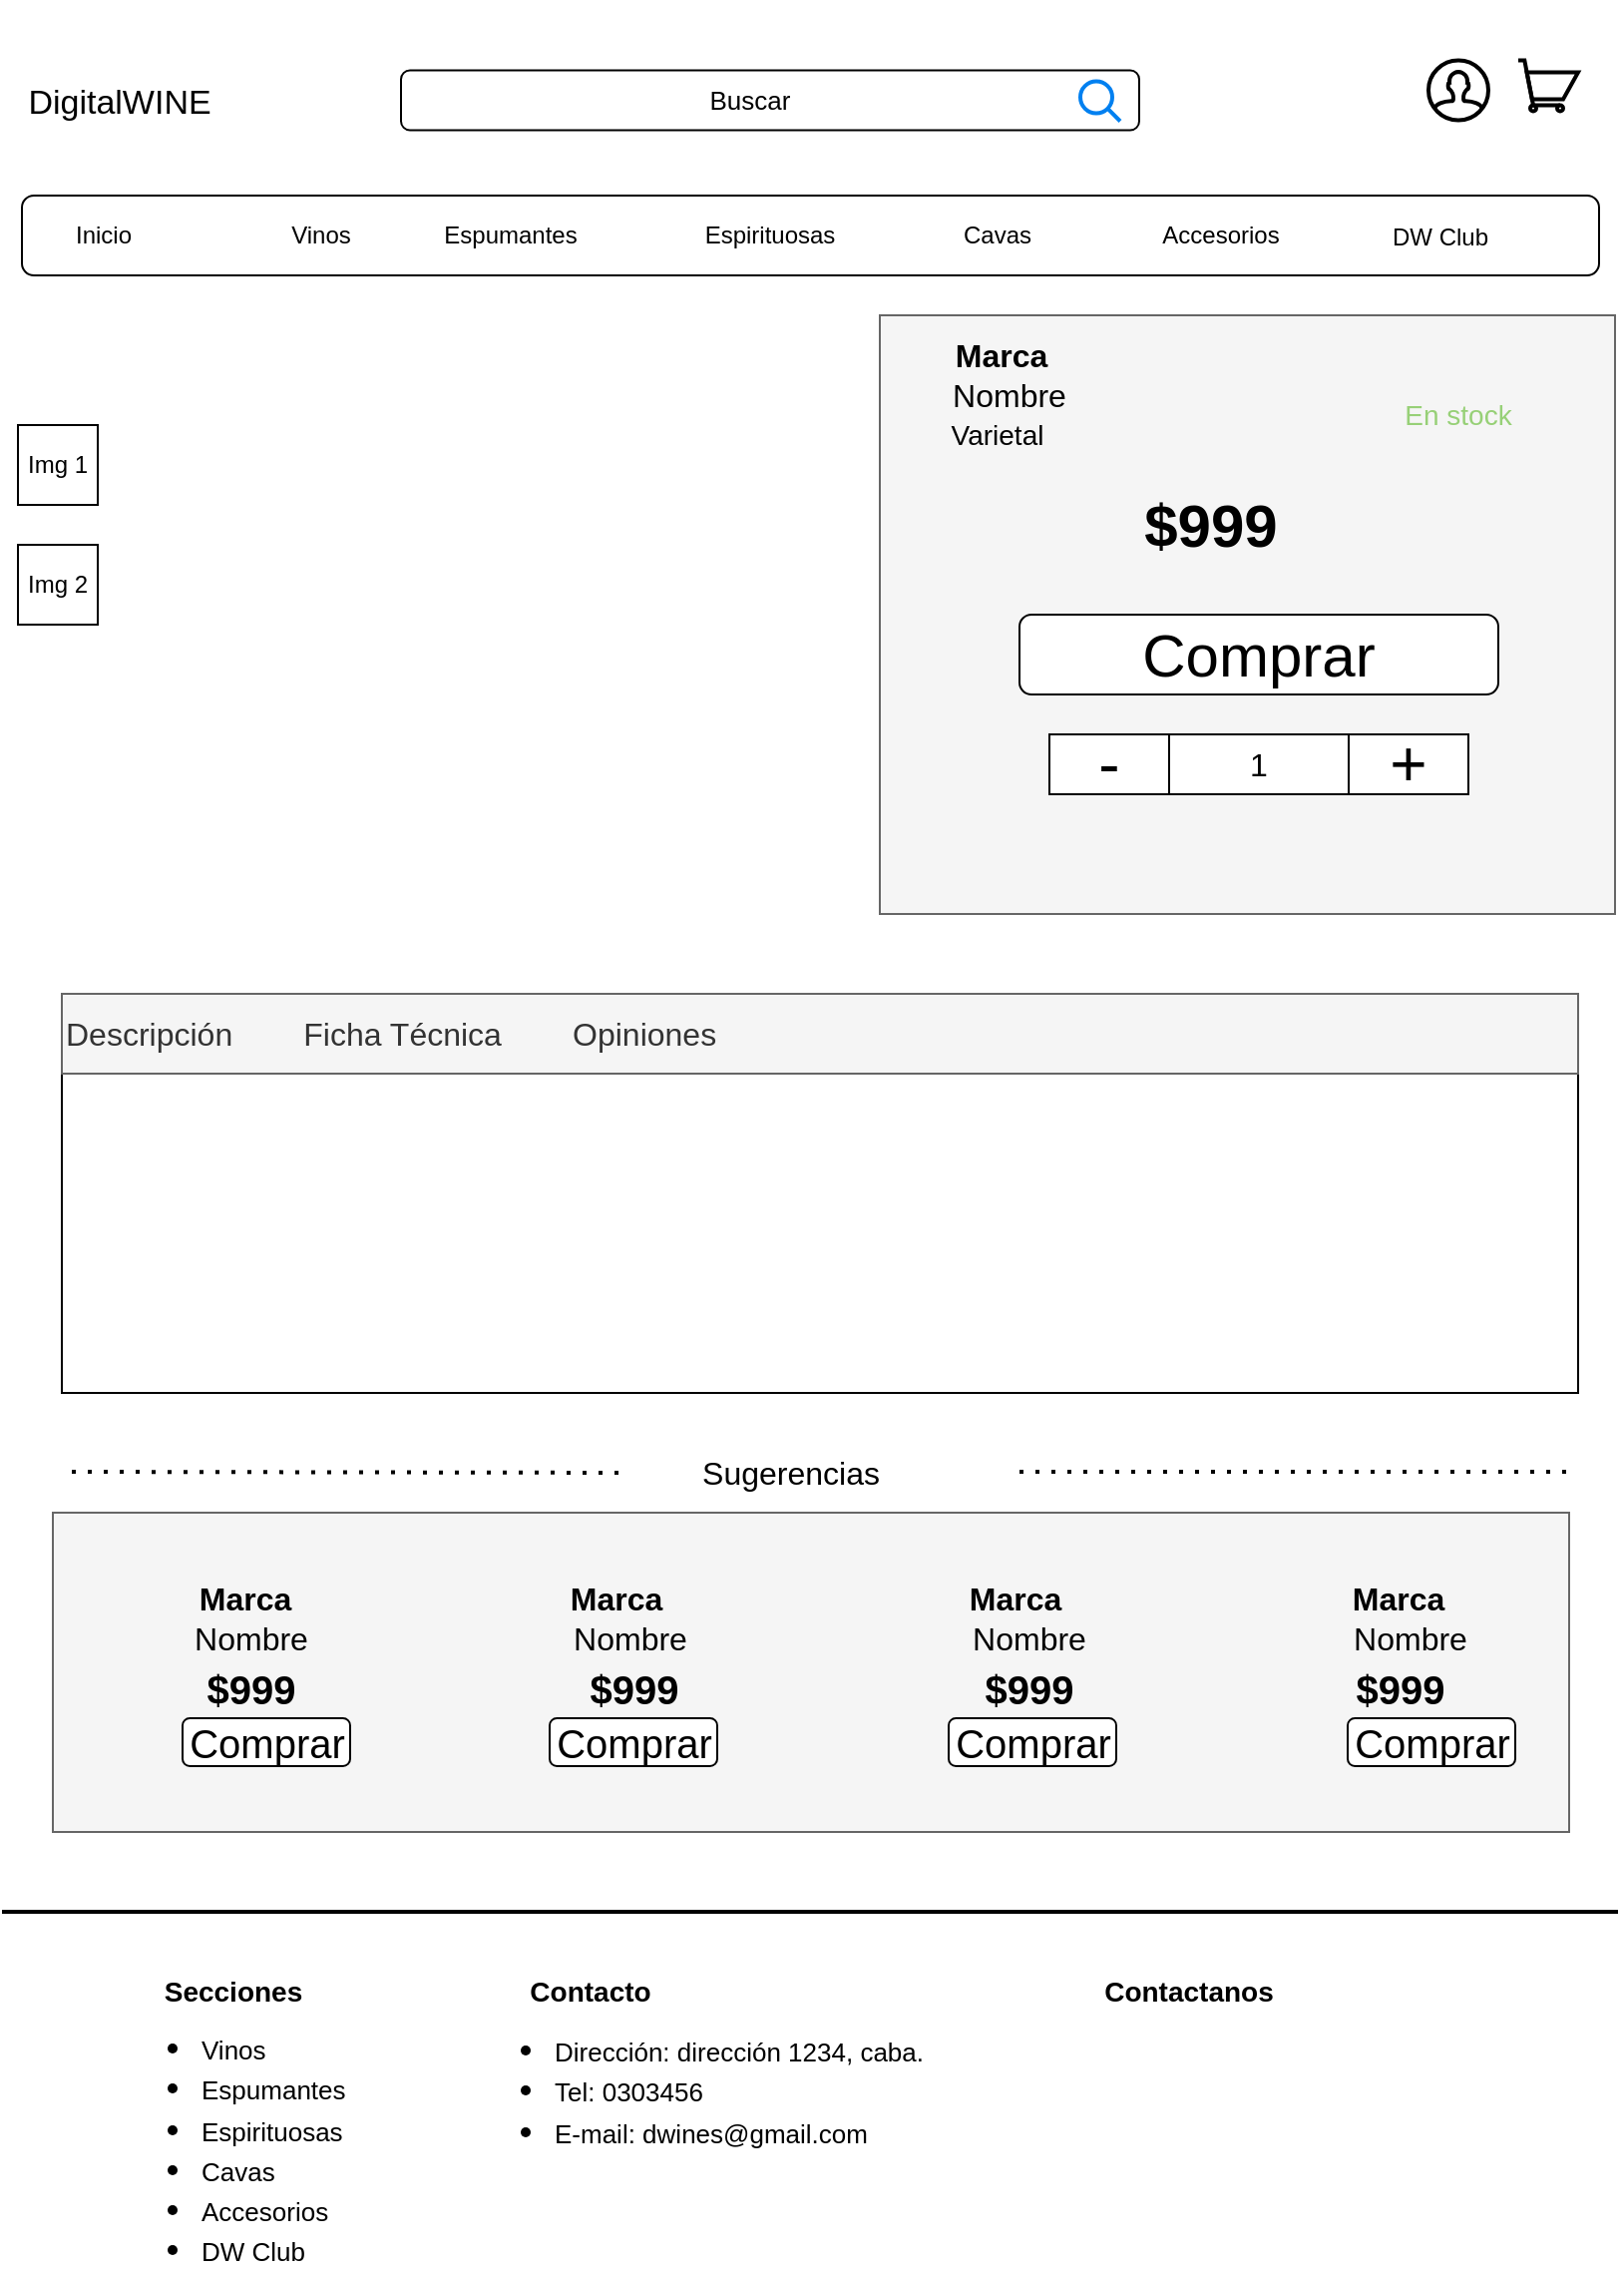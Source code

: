 <mxfile version="13.7.7" type="device"><diagram id="uT0rayZfWT6RRhePIgQt" name="Page-1"><mxGraphModel dx="2480" dy="1394" grid="1" gridSize="10" guides="1" tooltips="1" connect="1" arrows="1" fold="1" page="1" pageScale="1" pageWidth="827" pageHeight="1169" math="0" shadow="0"><root><mxCell id="0"/><mxCell id="1" parent="0"/><mxCell id="x3MomiuLYN-oIfyLVxwx-16" value="" style="html=1;verticalLabelPosition=bottom;align=center;verticalAlign=top;strokeWidth=2;shadow=0;dashed=0;shape=mxgraph.ios7.icons.user;" parent="1" vertex="1"><mxGeometry x="725" y="52.25" width="30" height="30" as="geometry"/></mxCell><mxCell id="x3MomiuLYN-oIfyLVxwx-20" value="" style="html=1;verticalLabelPosition=bottom;align=center;verticalAlign=top;strokeWidth=2;shadow=0;dashed=0;shape=mxgraph.ios7.icons.shopping_cart;" parent="1" vertex="1"><mxGeometry x="770" y="52.25" width="30" height="25.5" as="geometry"/></mxCell><mxCell id="x3MomiuLYN-oIfyLVxwx-24" value="" style="shape=image;html=1;verticalAlign=top;verticalLabelPosition=bottom;imageAspect=0;aspect=fixed;image=https://cdn2.iconfinder.com/data/icons/flat-ui-4/100/Bottle-128.png" parent="1" vertex="1"><mxGeometry x="98.5" y="210" width="270" height="270" as="geometry"/></mxCell><mxCell id="x3MomiuLYN-oIfyLVxwx-25" value="" style="rounded=0;whiteSpace=wrap;html=1;" parent="1" vertex="1"><mxGeometry x="18" y="235" width="40" height="40" as="geometry"/></mxCell><mxCell id="x3MomiuLYN-oIfyLVxwx-26" value="Img 1" style="text;html=1;strokeColor=none;fillColor=none;align=center;verticalAlign=middle;whiteSpace=wrap;rounded=0;" parent="1" vertex="1"><mxGeometry x="18" y="245" width="40" height="20" as="geometry"/></mxCell><mxCell id="x3MomiuLYN-oIfyLVxwx-30" value="" style="rounded=0;whiteSpace=wrap;html=1;" parent="1" vertex="1"><mxGeometry x="18" y="295" width="40" height="40" as="geometry"/></mxCell><mxCell id="x3MomiuLYN-oIfyLVxwx-32" value="Img 2" style="text;html=1;strokeColor=none;fillColor=none;align=center;verticalAlign=middle;whiteSpace=wrap;rounded=0;" parent="1" vertex="1"><mxGeometry x="18" y="305" width="40" height="20" as="geometry"/></mxCell><mxCell id="x3MomiuLYN-oIfyLVxwx-47" value="" style="rounded=0;whiteSpace=wrap;html=1;fillColor=#f5f5f5;strokeColor=#666666;fontColor=#333333;" parent="1" vertex="1"><mxGeometry x="450" y="180" width="368.5" height="300" as="geometry"/></mxCell><mxCell id="x3MomiuLYN-oIfyLVxwx-54" value="Marca" style="text;html=1;strokeColor=none;fillColor=none;align=center;verticalAlign=middle;whiteSpace=wrap;rounded=0;labelBackgroundColor=none;fontStyle=1;fontSize=16;" parent="1" vertex="1"><mxGeometry x="460.5" y="180" width="100" height="40" as="geometry"/></mxCell><mxCell id="x3MomiuLYN-oIfyLVxwx-55" value="Nombre" style="text;html=1;strokeColor=none;fillColor=none;align=center;verticalAlign=middle;whiteSpace=wrap;rounded=0;labelBackgroundColor=none;fontSize=16;" parent="1" vertex="1"><mxGeometry x="470" y="210" width="90" height="20" as="geometry"/></mxCell><mxCell id="x3MomiuLYN-oIfyLVxwx-60" value="" style="rounded=1;whiteSpace=wrap;html=1;labelBackgroundColor=none;fontSize=16;" parent="1" vertex="1"><mxGeometry x="20" y="120" width="790.5" height="40" as="geometry"/></mxCell><mxCell id="x3MomiuLYN-oIfyLVxwx-61" value="Inicio" style="text;html=1;strokeColor=none;fillColor=none;align=center;verticalAlign=middle;whiteSpace=wrap;rounded=0;labelBackgroundColor=none;fontSize=12;" parent="1" vertex="1"><mxGeometry x="40.5" y="130" width="40" height="20" as="geometry"/></mxCell><mxCell id="x3MomiuLYN-oIfyLVxwx-63" value="Vinos" style="text;html=1;strokeColor=none;fillColor=none;align=center;verticalAlign=middle;whiteSpace=wrap;rounded=0;labelBackgroundColor=none;fontSize=12;" parent="1" vertex="1"><mxGeometry x="150" y="132.5" width="40" height="15" as="geometry"/></mxCell><mxCell id="x3MomiuLYN-oIfyLVxwx-64" value="Espumantes" style="text;html=1;strokeColor=none;fillColor=none;align=center;verticalAlign=middle;whiteSpace=wrap;rounded=0;labelBackgroundColor=none;fontSize=12;" parent="1" vertex="1"><mxGeometry x="244.5" y="130" width="40" height="20" as="geometry"/></mxCell><mxCell id="x3MomiuLYN-oIfyLVxwx-65" value="Espirituosas" style="text;html=1;strokeColor=none;fillColor=none;align=center;verticalAlign=middle;whiteSpace=wrap;rounded=0;labelBackgroundColor=none;fontSize=12;" parent="1" vertex="1"><mxGeometry x="375" y="130" width="40" height="20" as="geometry"/></mxCell><mxCell id="x3MomiuLYN-oIfyLVxwx-66" value="Cavas" style="text;html=1;strokeColor=none;fillColor=none;align=center;verticalAlign=middle;whiteSpace=wrap;rounded=0;labelBackgroundColor=none;fontSize=12;" parent="1" vertex="1"><mxGeometry x="473.5" y="130" width="70" height="20" as="geometry"/></mxCell><mxCell id="x3MomiuLYN-oIfyLVxwx-69" value="Accesorios" style="text;html=1;strokeColor=none;fillColor=none;align=center;verticalAlign=middle;whiteSpace=wrap;rounded=0;labelBackgroundColor=none;fontSize=12;" parent="1" vertex="1"><mxGeometry x="600.5" y="130" width="40" height="20" as="geometry"/></mxCell><mxCell id="x3MomiuLYN-oIfyLVxwx-76" value="Varietal" style="text;html=1;strokeColor=none;fillColor=none;align=center;verticalAlign=middle;whiteSpace=wrap;rounded=0;labelBackgroundColor=none;fontSize=14;" parent="1" vertex="1"><mxGeometry x="488.5" y="230" width="40" height="20" as="geometry"/></mxCell><mxCell id="x3MomiuLYN-oIfyLVxwx-77" value="$999" style="text;html=1;strokeColor=none;fillColor=none;align=center;verticalAlign=middle;whiteSpace=wrap;rounded=0;labelBackgroundColor=none;fontSize=30;labelPosition=center;verticalLabelPosition=middle;textDirection=ltr;fontStyle=1" parent="1" vertex="1"><mxGeometry x="520.5" y="260" width="190" height="50" as="geometry"/></mxCell><mxCell id="x3MomiuLYN-oIfyLVxwx-82" value="&lt;font color=&quot;#97d077&quot;&gt;En stock&lt;/font&gt;" style="text;html=1;strokeColor=none;fillColor=none;align=center;verticalAlign=middle;whiteSpace=wrap;rounded=0;labelBackgroundColor=none;fontSize=14;" parent="1" vertex="1"><mxGeometry x="700" y="215" width="80" height="30" as="geometry"/></mxCell><mxCell id="x3MomiuLYN-oIfyLVxwx-85" value="Comprar" style="rounded=1;whiteSpace=wrap;html=1;labelBackgroundColor=none;fontSize=30;" parent="1" vertex="1"><mxGeometry x="520" y="330" width="240" height="40" as="geometry"/></mxCell><mxCell id="x3MomiuLYN-oIfyLVxwx-88" value="" style="rounded=0;whiteSpace=wrap;html=1;sketch=0;" parent="1" vertex="1"><mxGeometry x="40" y="520" width="760" height="200" as="geometry"/></mxCell><mxCell id="x3MomiuLYN-oIfyLVxwx-91" value="Descripción&amp;nbsp; &amp;nbsp; &amp;nbsp; &amp;nbsp; Ficha Técnica&amp;nbsp; &amp;nbsp; &amp;nbsp; &amp;nbsp; Opiniones" style="rounded=0;whiteSpace=wrap;html=1;sketch=0;fontSize=16;fontColor=#333333;fillColor=#f5f5f5;strokeColor=#666666;align=left;" parent="1" vertex="1"><mxGeometry x="40" y="520" width="760" height="40" as="geometry"/></mxCell><mxCell id="x3MomiuLYN-oIfyLVxwx-93" value="&lt;font color=&quot;#000000&quot;&gt;1&lt;/font&gt;" style="rounded=0;whiteSpace=wrap;html=1;sketch=0;fontSize=16;fontColor=#E1D5E7;" parent="1" vertex="1"><mxGeometry x="595" y="390" width="90" height="30" as="geometry"/></mxCell><mxCell id="x3MomiuLYN-oIfyLVxwx-94" value="-" style="rounded=0;whiteSpace=wrap;html=1;sketch=0;fontSize=32;" parent="1" vertex="1"><mxGeometry x="535" y="390" width="60" height="30" as="geometry"/></mxCell><mxCell id="x3MomiuLYN-oIfyLVxwx-95" value="+" style="rounded=0;whiteSpace=wrap;html=1;sketch=0;fontSize=32;fontColor=#000000;" parent="1" vertex="1"><mxGeometry x="685" y="390" width="60" height="30" as="geometry"/></mxCell><mxCell id="x3MomiuLYN-oIfyLVxwx-100" value="" style="endArrow=none;dashed=1;html=1;dashPattern=1 3;strokeWidth=2;fontSize=32;fontColor=#000000;" parent="1" edge="1"><mxGeometry width="50" height="50" relative="1" as="geometry"><mxPoint x="45" y="759.5" as="sourcePoint"/><mxPoint x="325" y="760" as="targetPoint"/></mxGeometry></mxCell><mxCell id="x3MomiuLYN-oIfyLVxwx-105" value="" style="endArrow=none;dashed=1;html=1;dashPattern=1 3;strokeWidth=2;fontSize=32;fontColor=#000000;" parent="1" edge="1"><mxGeometry width="50" height="50" relative="1" as="geometry"><mxPoint x="520" y="759.5" as="sourcePoint"/><mxPoint x="800" y="759.5" as="targetPoint"/></mxGeometry></mxCell><mxCell id="x3MomiuLYN-oIfyLVxwx-107" value="Sugerencias" style="text;html=1;align=center;verticalAlign=middle;resizable=0;points=[];autosize=1;fontSize=16;fontColor=#000000;" parent="1" vertex="1"><mxGeometry x="355" y="750" width="100" height="20" as="geometry"/></mxCell><mxCell id="x3MomiuLYN-oIfyLVxwx-108" value="" style="rounded=0;whiteSpace=wrap;html=1;sketch=0;fontSize=16;fontColor=#333333;fillColor=#f5f5f5;strokeColor=#666666;" parent="1" vertex="1"><mxGeometry x="35.5" y="780" width="760" height="160" as="geometry"/></mxCell><mxCell id="x3MomiuLYN-oIfyLVxwx-117" value="" style="shape=image;html=1;verticalAlign=top;verticalLabelPosition=bottom;labelBackgroundColor=#ffffff;imageAspect=0;aspect=fixed;image=https://cdn2.iconfinder.com/data/icons/flat-ui-4/100/Bottle-128.png;rounded=0;sketch=0;fontSize=16;fontColor=#000000;" parent="1" vertex="1"><mxGeometry x="24.5" y="813" width="94" height="94" as="geometry"/></mxCell><mxCell id="x3MomiuLYN-oIfyLVxwx-122" value="" style="shape=image;html=1;verticalAlign=top;verticalLabelPosition=bottom;labelBackgroundColor=#ffffff;imageAspect=0;aspect=fixed;image=https://cdn2.iconfinder.com/data/icons/flat-ui-4/100/Bottle-128.png;rounded=0;sketch=0;fontSize=16;fontColor=#000000;" parent="1" vertex="1"><mxGeometry x="204.5" y="813" width="94" height="94" as="geometry"/></mxCell><mxCell id="x3MomiuLYN-oIfyLVxwx-123" value="" style="shape=image;html=1;verticalAlign=top;verticalLabelPosition=bottom;labelBackgroundColor=#ffffff;imageAspect=0;aspect=fixed;image=https://cdn2.iconfinder.com/data/icons/flat-ui-4/100/Bottle-128.png;rounded=0;sketch=0;fontSize=16;fontColor=#000000;" parent="1" vertex="1"><mxGeometry x="405.5" y="813" width="94" height="94" as="geometry"/></mxCell><mxCell id="x3MomiuLYN-oIfyLVxwx-124" value="" style="shape=image;html=1;verticalAlign=top;verticalLabelPosition=bottom;labelBackgroundColor=#ffffff;imageAspect=0;aspect=fixed;image=https://cdn2.iconfinder.com/data/icons/flat-ui-4/100/Bottle-128.png;rounded=0;sketch=0;fontSize=16;fontColor=#000000;" parent="1" vertex="1"><mxGeometry x="600.5" y="813" width="94" height="94" as="geometry"/></mxCell><mxCell id="x3MomiuLYN-oIfyLVxwx-127" value="" style="shape=image;html=1;verticalAlign=top;verticalLabelPosition=bottom;labelBackgroundColor=#ffffff;imageAspect=0;aspect=fixed;image=https://cdn4.iconfinder.com/data/icons/36-slim-icons/87/star.png;rounded=0;sketch=0;fontSize=16;fontColor=#000000;" parent="1" vertex="1"><mxGeometry x="720" y="185" width="30" height="30" as="geometry"/></mxCell><mxCell id="x3MomiuLYN-oIfyLVxwx-128" value="" style="shape=image;html=1;verticalAlign=top;verticalLabelPosition=bottom;labelBackgroundColor=#ffffff;imageAspect=0;aspect=fixed;image=https://cdn4.iconfinder.com/data/icons/36-slim-icons/87/star.png;rounded=0;sketch=0;fontSize=16;fontColor=#000000;" parent="1" vertex="1"><mxGeometry x="745" y="185" width="30" height="30" as="geometry"/></mxCell><mxCell id="x3MomiuLYN-oIfyLVxwx-129" value="" style="shape=image;html=1;verticalAlign=top;verticalLabelPosition=bottom;labelBackgroundColor=#ffffff;imageAspect=0;aspect=fixed;image=https://cdn4.iconfinder.com/data/icons/36-slim-icons/87/star.png;rounded=0;sketch=0;fontSize=16;fontColor=#000000;" parent="1" vertex="1"><mxGeometry x="770" y="185" width="30" height="30" as="geometry"/></mxCell><mxCell id="x3MomiuLYN-oIfyLVxwx-130" value="&lt;font style=&quot;font-size: 20px&quot;&gt;Comprar&lt;/font&gt;" style="rounded=1;whiteSpace=wrap;html=1;labelBackgroundColor=none;fontSize=15;" parent="1" vertex="1"><mxGeometry x="100.5" y="883" width="84" height="24" as="geometry"/></mxCell><mxCell id="x3MomiuLYN-oIfyLVxwx-132" value="&lt;font style=&quot;font-size: 20px&quot;&gt;Comprar&lt;/font&gt;" style="rounded=1;whiteSpace=wrap;html=1;labelBackgroundColor=none;fontSize=15;" parent="1" vertex="1"><mxGeometry x="284.5" y="883" width="84" height="24" as="geometry"/></mxCell><mxCell id="x3MomiuLYN-oIfyLVxwx-133" value="&lt;font style=&quot;font-size: 20px&quot;&gt;Comprar&lt;/font&gt;" style="rounded=1;whiteSpace=wrap;html=1;labelBackgroundColor=none;fontSize=15;" parent="1" vertex="1"><mxGeometry x="484.5" y="883" width="84" height="24" as="geometry"/></mxCell><mxCell id="x3MomiuLYN-oIfyLVxwx-134" value="&lt;font style=&quot;font-size: 20px&quot;&gt;Comprar&lt;/font&gt;" style="rounded=1;whiteSpace=wrap;html=1;labelBackgroundColor=none;fontSize=15;" parent="1" vertex="1"><mxGeometry x="684.5" y="883" width="84" height="24" as="geometry"/></mxCell><mxCell id="x3MomiuLYN-oIfyLVxwx-136" value="Marca" style="text;html=1;strokeColor=none;fillColor=none;align=center;verticalAlign=middle;whiteSpace=wrap;rounded=0;labelBackgroundColor=none;fontStyle=1;fontSize=16;" parent="1" vertex="1"><mxGeometry x="88.5" y="813" width="86" height="20" as="geometry"/></mxCell><mxCell id="x3MomiuLYN-oIfyLVxwx-137" value="Marca" style="text;html=1;strokeColor=none;fillColor=none;align=center;verticalAlign=middle;whiteSpace=wrap;rounded=0;labelBackgroundColor=none;fontStyle=1;fontSize=16;" parent="1" vertex="1"><mxGeometry x="274.5" y="813" width="86" height="20" as="geometry"/></mxCell><mxCell id="x3MomiuLYN-oIfyLVxwx-138" value="Marca" style="text;html=1;strokeColor=none;fillColor=none;align=center;verticalAlign=middle;whiteSpace=wrap;rounded=0;labelBackgroundColor=none;fontStyle=1;fontSize=16;" parent="1" vertex="1"><mxGeometry x="474.5" y="813" width="86" height="20" as="geometry"/></mxCell><mxCell id="x3MomiuLYN-oIfyLVxwx-139" value="Marca" style="text;html=1;strokeColor=none;fillColor=none;align=center;verticalAlign=middle;whiteSpace=wrap;rounded=0;labelBackgroundColor=none;fontStyle=1;fontSize=16;" parent="1" vertex="1"><mxGeometry x="666.5" y="813" width="86" height="20" as="geometry"/></mxCell><mxCell id="x3MomiuLYN-oIfyLVxwx-140" value="Nombre" style="text;html=1;strokeColor=none;fillColor=none;align=center;verticalAlign=middle;whiteSpace=wrap;rounded=0;labelBackgroundColor=none;fontSize=16;" parent="1" vertex="1"><mxGeometry x="94.5" y="833" width="80" height="20" as="geometry"/></mxCell><mxCell id="x3MomiuLYN-oIfyLVxwx-141" value="Nombre" style="text;html=1;strokeColor=none;fillColor=none;align=center;verticalAlign=middle;whiteSpace=wrap;rounded=0;labelBackgroundColor=none;fontSize=16;" parent="1" vertex="1"><mxGeometry x="284.5" y="833" width="80" height="20" as="geometry"/></mxCell><mxCell id="x3MomiuLYN-oIfyLVxwx-142" value="Nombre" style="text;html=1;strokeColor=none;fillColor=none;align=center;verticalAlign=middle;whiteSpace=wrap;rounded=0;labelBackgroundColor=none;fontSize=16;" parent="1" vertex="1"><mxGeometry x="484.5" y="833" width="80" height="20" as="geometry"/></mxCell><mxCell id="x3MomiuLYN-oIfyLVxwx-143" value="Nombre" style="text;html=1;strokeColor=none;fillColor=none;align=center;verticalAlign=middle;whiteSpace=wrap;rounded=0;labelBackgroundColor=none;fontSize=16;" parent="1" vertex="1"><mxGeometry x="675.5" y="833" width="80" height="20" as="geometry"/></mxCell><mxCell id="x3MomiuLYN-oIfyLVxwx-146" value="$999" style="text;html=1;strokeColor=none;fillColor=none;align=center;verticalAlign=middle;whiteSpace=wrap;rounded=0;labelBackgroundColor=none;fontSize=20;labelPosition=center;verticalLabelPosition=middle;textDirection=ltr;fontStyle=1" parent="1" vertex="1"><mxGeometry x="39.5" y="843" width="190" height="50" as="geometry"/></mxCell><mxCell id="x3MomiuLYN-oIfyLVxwx-147" value="$999" style="text;html=1;strokeColor=none;fillColor=none;align=center;verticalAlign=middle;whiteSpace=wrap;rounded=0;labelBackgroundColor=none;fontSize=20;labelPosition=center;verticalLabelPosition=middle;textDirection=ltr;fontStyle=1" parent="1" vertex="1"><mxGeometry x="231.5" y="843" width="190" height="50" as="geometry"/></mxCell><mxCell id="x3MomiuLYN-oIfyLVxwx-148" value="$999" style="text;html=1;strokeColor=none;fillColor=none;align=center;verticalAlign=middle;whiteSpace=wrap;rounded=0;labelBackgroundColor=none;fontSize=20;labelPosition=center;verticalLabelPosition=middle;textDirection=ltr;fontStyle=1" parent="1" vertex="1"><mxGeometry x="429.5" y="843" width="190" height="50" as="geometry"/></mxCell><mxCell id="x3MomiuLYN-oIfyLVxwx-149" value="$999" style="text;html=1;strokeColor=none;fillColor=none;align=center;verticalAlign=middle;whiteSpace=wrap;rounded=0;labelBackgroundColor=none;fontSize=20;labelPosition=center;verticalLabelPosition=middle;textDirection=ltr;fontStyle=1" parent="1" vertex="1"><mxGeometry x="615.5" y="843" width="190" height="50" as="geometry"/></mxCell><mxCell id="08rR49YbhLwxCQgFMxfW-1" value="" style="shape=image;html=1;verticalAlign=top;verticalLabelPosition=bottom;labelBackgroundColor=#ffffff;imageAspect=0;aspect=fixed;image=https://cdn1.iconfinder.com/data/icons/MetroStation-PNG/128/MB__Dw.png" vertex="1" parent="1"><mxGeometry x="10" y="1040" width="48" height="48" as="geometry"/></mxCell><mxCell id="08rR49YbhLwxCQgFMxfW-2" value="" style="endArrow=none;html=1;strokeWidth=2;" edge="1" parent="1"><mxGeometry width="50" height="50" relative="1" as="geometry"><mxPoint x="10" y="980" as="sourcePoint"/><mxPoint x="820" y="980" as="targetPoint"/></mxGeometry></mxCell><mxCell id="08rR49YbhLwxCQgFMxfW-6" value="Secciones" style="text;html=1;strokeColor=none;fillColor=none;align=center;verticalAlign=middle;whiteSpace=wrap;rounded=0;fontStyle=1;fontSize=14;" vertex="1" parent="1"><mxGeometry x="50" y="1010" width="151.5" height="20" as="geometry"/></mxCell><mxCell id="08rR49YbhLwxCQgFMxfW-12" value="" style="shape=image;html=1;verticalAlign=top;verticalLabelPosition=bottom;labelBackgroundColor=#ffffff;imageAspect=0;aspect=fixed;image=https://cdn2.iconfinder.com/data/icons/black-white-social-media/32/online_social_media_facebook-128.png;fontSize=14;" vertex="1" parent="1"><mxGeometry x="560.5" y="1040" width="30" height="30" as="geometry"/></mxCell><mxCell id="08rR49YbhLwxCQgFMxfW-14" value="Contactanos" style="text;html=1;strokeColor=none;fillColor=none;align=center;verticalAlign=middle;whiteSpace=wrap;rounded=0;fontStyle=1;fontSize=14;" vertex="1" parent="1"><mxGeometry x="528.5" y="1010" width="151.5" height="20" as="geometry"/></mxCell><mxCell id="08rR49YbhLwxCQgFMxfW-15" value="Contacto" style="text;html=1;strokeColor=none;fillColor=none;align=center;verticalAlign=middle;whiteSpace=wrap;rounded=0;fontStyle=1;fontSize=14;" vertex="1" parent="1"><mxGeometry x="228.5" y="1010" width="151.5" height="20" as="geometry"/></mxCell><mxCell id="08rR49YbhLwxCQgFMxfW-22" value="" style="shape=image;html=1;verticalAlign=top;verticalLabelPosition=bottom;labelBackgroundColor=#ffffff;imageAspect=0;aspect=fixed;image=https://cdn3.iconfinder.com/data/icons/transparent-on-dark-grey/500/icon-04-128.png;fontSize=12;" vertex="1" parent="1"><mxGeometry x="600.5" y="1040" width="30" height="30" as="geometry"/></mxCell><mxCell id="08rR49YbhLwxCQgFMxfW-23" value="" style="shape=image;html=1;verticalAlign=top;verticalLabelPosition=bottom;labelBackgroundColor=#ffffff;imageAspect=0;aspect=fixed;image=https://cdn2.iconfinder.com/data/icons/black-white-social-media/64/social_media_logo_whatsapp-128.png;fontSize=12;" vertex="1" parent="1"><mxGeometry x="640" y="1040" width="30" height="30" as="geometry"/></mxCell><mxCell id="08rR49YbhLwxCQgFMxfW-27" value="" style="rounded=1;whiteSpace=wrap;html=1;fontSize=12;" vertex="1" parent="1"><mxGeometry x="210" y="57.25" width="370" height="30" as="geometry"/></mxCell><mxCell id="08rR49YbhLwxCQgFMxfW-28" value="" style="html=1;verticalLabelPosition=bottom;align=center;labelBackgroundColor=#ffffff;verticalAlign=top;strokeWidth=2;strokeColor=#0080F0;shadow=0;dashed=0;shape=mxgraph.ios7.icons.looking_glass;fontSize=12;" vertex="1" parent="1"><mxGeometry x="550.5" y="62.75" width="20" height="20" as="geometry"/></mxCell><mxCell id="08rR49YbhLwxCQgFMxfW-29" value="Buscar" style="text;html=1;strokeColor=none;fillColor=none;align=center;verticalAlign=middle;whiteSpace=wrap;rounded=0;fontSize=13;" vertex="1" parent="1"><mxGeometry x="365" y="62.25" width="40" height="20" as="geometry"/></mxCell><mxCell id="08rR49YbhLwxCQgFMxfW-30" value="" style="shape=image;html=1;verticalAlign=top;verticalLabelPosition=bottom;labelBackgroundColor=#ffffff;imageAspect=0;aspect=fixed;image=https://cdn2.iconfinder.com/data/icons/black-white-social-media/32/online_social_media_facebook-128.png;fontSize=14;" vertex="1" parent="1"><mxGeometry x="16.75" y="22.75" width="30" height="30" as="geometry"/></mxCell><mxCell id="08rR49YbhLwxCQgFMxfW-31" value="" style="shape=image;html=1;verticalAlign=top;verticalLabelPosition=bottom;labelBackgroundColor=#ffffff;imageAspect=0;aspect=fixed;image=https://cdn3.iconfinder.com/data/icons/transparent-on-dark-grey/500/icon-04-128.png;fontSize=12;" vertex="1" parent="1"><mxGeometry x="56.75" y="22.75" width="30" height="30" as="geometry"/></mxCell><mxCell id="08rR49YbhLwxCQgFMxfW-32" value="" style="shape=image;html=1;verticalAlign=top;verticalLabelPosition=bottom;labelBackgroundColor=#ffffff;imageAspect=0;aspect=fixed;image=https://cdn2.iconfinder.com/data/icons/black-white-social-media/64/social_media_logo_whatsapp-128.png;fontSize=12;" vertex="1" parent="1"><mxGeometry x="96.25" y="22.75" width="30" height="30" as="geometry"/></mxCell><mxCell id="08rR49YbhLwxCQgFMxfW-33" value="" style="shape=image;html=1;verticalAlign=top;verticalLabelPosition=bottom;labelBackgroundColor=#ffffff;imageAspect=0;aspect=fixed;image=https://cdn4.iconfinder.com/data/icons/36-slim-icons/87/star.png;rounded=0;sketch=0;fontSize=16;fontColor=#000000;" vertex="1" parent="1"><mxGeometry x="695" y="185" width="30" height="30" as="geometry"/></mxCell><mxCell id="08rR49YbhLwxCQgFMxfW-34" value="DigitalWINE" style="text;html=1;strokeColor=none;fillColor=none;align=center;verticalAlign=middle;whiteSpace=wrap;rounded=0;fontSize=17;" vertex="1" parent="1"><mxGeometry x="18.5" y="60" width="100" height="27.25" as="geometry"/></mxCell><mxCell id="08rR49YbhLwxCQgFMxfW-36" value="DW Club" style="text;html=1;strokeColor=none;fillColor=none;align=center;verticalAlign=middle;whiteSpace=wrap;rounded=0;labelBackgroundColor=none;fontSize=12;" vertex="1" parent="1"><mxGeometry x="705.5" y="132.5" width="50" height="17.5" as="geometry"/></mxCell><mxCell id="08rR49YbhLwxCQgFMxfW-38" value="&lt;ul&gt;&lt;li&gt;&lt;font style=&quot;font-size: 13px&quot;&gt;Vinos&lt;/font&gt;&lt;/li&gt;&lt;li&gt;&lt;font style=&quot;font-size: 13px&quot;&gt;Espumantes&lt;/font&gt;&lt;/li&gt;&lt;li&gt;&lt;font style=&quot;font-size: 13px&quot;&gt;Espirituosas&lt;/font&gt;&lt;/li&gt;&lt;/ul&gt;" style="text;strokeColor=none;fillColor=none;html=1;whiteSpace=wrap;verticalAlign=middle;overflow=hidden;fontSize=17;" vertex="1" parent="1"><mxGeometry x="67.5" y="1019" width="150" height="81" as="geometry"/></mxCell><mxCell id="08rR49YbhLwxCQgFMxfW-40" value="&lt;ul&gt;&lt;li&gt;&lt;font style=&quot;font-size: 13px&quot;&gt;Cavas&lt;/font&gt;&lt;/li&gt;&lt;li&gt;&lt;font style=&quot;font-size: 13px&quot;&gt;Accesorios&lt;/font&gt;&lt;/li&gt;&lt;li&gt;&lt;font style=&quot;font-size: 13px&quot;&gt;DW Club&lt;/font&gt;&lt;/li&gt;&lt;/ul&gt;" style="text;strokeColor=none;fillColor=none;html=1;whiteSpace=wrap;verticalAlign=middle;overflow=hidden;fontSize=17;" vertex="1" parent="1"><mxGeometry x="67.5" y="1080" width="142.5" height="80" as="geometry"/></mxCell><mxCell id="08rR49YbhLwxCQgFMxfW-42" value="&lt;ul&gt;&lt;li&gt;&lt;font style=&quot;font-size: 13px&quot;&gt;Dirección: dirección 1234, caba.&lt;/font&gt;&lt;/li&gt;&lt;li&gt;&lt;font style=&quot;font-size: 13px&quot;&gt;Tel: 0303456&lt;/font&gt;&lt;/li&gt;&lt;li&gt;&lt;font style=&quot;font-size: 13px&quot;&gt;E-mail: dwines@gmail.com&lt;/font&gt;&lt;/li&gt;&lt;/ul&gt;" style="text;strokeColor=none;fillColor=none;html=1;whiteSpace=wrap;verticalAlign=middle;overflow=hidden;fontSize=17;" vertex="1" parent="1"><mxGeometry x="244.5" y="990" width="287" height="160" as="geometry"/></mxCell></root></mxGraphModel></diagram></mxfile>